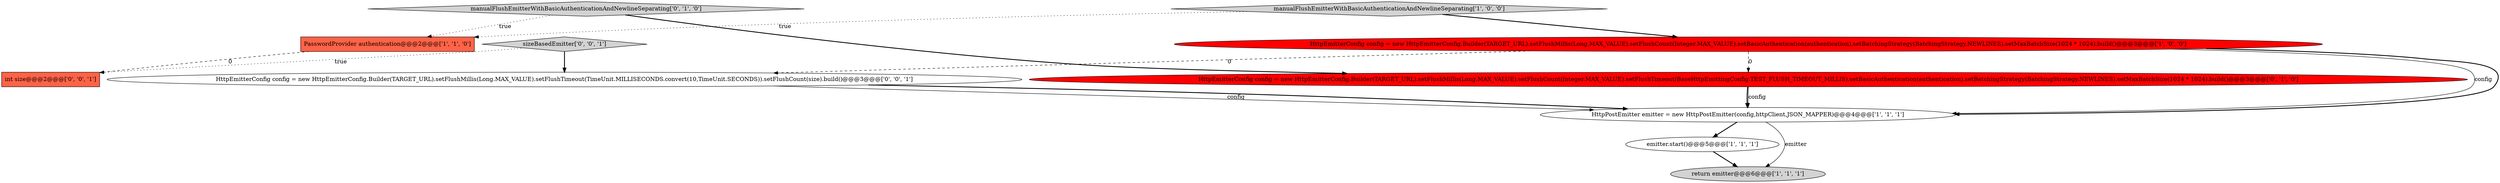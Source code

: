 digraph {
7 [style = filled, label = "manualFlushEmitterWithBasicAuthenticationAndNewlineSeparating['0', '1', '0']", fillcolor = lightgray, shape = diamond image = "AAA0AAABBB2BBB"];
3 [style = filled, label = "manualFlushEmitterWithBasicAuthenticationAndNewlineSeparating['1', '0', '0']", fillcolor = lightgray, shape = diamond image = "AAA0AAABBB1BBB"];
1 [style = filled, label = "return emitter@@@6@@@['1', '1', '1']", fillcolor = lightgray, shape = ellipse image = "AAA0AAABBB1BBB"];
6 [style = filled, label = "HttpEmitterConfig config = new HttpEmitterConfig.Builder(TARGET_URL).setFlushMillis(Long.MAX_VALUE).setFlushCount(Integer.MAX_VALUE).setFlushTimeout(BaseHttpEmittingConfig.TEST_FLUSH_TIMEOUT_MILLIS).setBasicAuthentication(authentication).setBatchingStrategy(BatchingStrategy.NEWLINES).setMaxBatchSize(1024 * 1024).build()@@@3@@@['0', '1', '0']", fillcolor = red, shape = ellipse image = "AAA1AAABBB2BBB"];
10 [style = filled, label = "HttpEmitterConfig config = new HttpEmitterConfig.Builder(TARGET_URL).setFlushMillis(Long.MAX_VALUE).setFlushTimeout(TimeUnit.MILLISECONDS.convert(10,TimeUnit.SECONDS)).setFlushCount(size).build()@@@3@@@['0', '0', '1']", fillcolor = white, shape = ellipse image = "AAA0AAABBB3BBB"];
0 [style = filled, label = "PasswordProvider authentication@@@2@@@['1', '1', '0']", fillcolor = tomato, shape = box image = "AAA0AAABBB1BBB"];
8 [style = filled, label = "int size@@@2@@@['0', '0', '1']", fillcolor = tomato, shape = box image = "AAA0AAABBB3BBB"];
9 [style = filled, label = "sizeBasedEmitter['0', '0', '1']", fillcolor = lightgray, shape = diamond image = "AAA0AAABBB3BBB"];
5 [style = filled, label = "emitter.start()@@@5@@@['1', '1', '1']", fillcolor = white, shape = ellipse image = "AAA0AAABBB1BBB"];
4 [style = filled, label = "HttpPostEmitter emitter = new HttpPostEmitter(config,httpClient,JSON_MAPPER)@@@4@@@['1', '1', '1']", fillcolor = white, shape = ellipse image = "AAA0AAABBB1BBB"];
2 [style = filled, label = "HttpEmitterConfig config = new HttpEmitterConfig.Builder(TARGET_URL).setFlushMillis(Long.MAX_VALUE).setFlushCount(Integer.MAX_VALUE).setBasicAuthentication(authentication).setBatchingStrategy(BatchingStrategy.NEWLINES).setMaxBatchSize(1024 * 1024).build()@@@3@@@['1', '0', '0']", fillcolor = red, shape = ellipse image = "AAA1AAABBB1BBB"];
0->8 [style = dashed, label="0"];
5->1 [style = bold, label=""];
6->4 [style = bold, label=""];
6->4 [style = solid, label="config"];
4->1 [style = solid, label="emitter"];
9->10 [style = bold, label=""];
2->4 [style = solid, label="config"];
3->2 [style = bold, label=""];
7->0 [style = dotted, label="true"];
2->6 [style = dashed, label="0"];
10->4 [style = solid, label="config"];
2->4 [style = bold, label=""];
4->5 [style = bold, label=""];
7->6 [style = bold, label=""];
2->10 [style = dashed, label="0"];
3->0 [style = dotted, label="true"];
9->8 [style = dotted, label="true"];
10->4 [style = bold, label=""];
}
